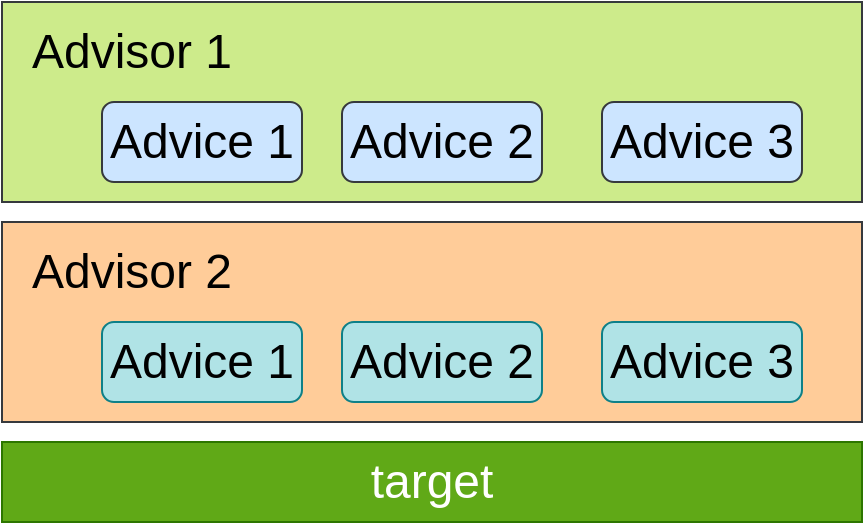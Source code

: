 <mxfile version="20.8.20" type="github">
  <diagram name="第 1 页" id="ARzHX-9ly3W4_VBs6L68">
    <mxGraphModel dx="1418" dy="740" grid="1" gridSize="10" guides="1" tooltips="1" connect="1" arrows="1" fold="1" page="1" pageScale="1" pageWidth="827" pageHeight="1169" math="0" shadow="0">
      <root>
        <mxCell id="0" />
        <mxCell id="1" parent="0" />
        <mxCell id="3sBMbdfUlUZQCqw2dq3I-1" value="&lt;font style=&quot;font-size: 24px;&quot;&gt;target&lt;/font&gt;" style="rounded=0;whiteSpace=wrap;html=1;fillColor=#60a917;fontColor=#ffffff;strokeColor=#2D7600;" vertex="1" parent="1">
          <mxGeometry x="250" y="360" width="430" height="40" as="geometry" />
        </mxCell>
        <mxCell id="3sBMbdfUlUZQCqw2dq3I-2" value="" style="rounded=0;whiteSpace=wrap;html=1;fontSize=24;fillColor=#ffcc99;strokeColor=#36393d;" vertex="1" parent="1">
          <mxGeometry x="250" y="250" width="430" height="100" as="geometry" />
        </mxCell>
        <mxCell id="3sBMbdfUlUZQCqw2dq3I-3" value="Advisor 2" style="text;html=1;strokeColor=none;fillColor=none;align=center;verticalAlign=middle;whiteSpace=wrap;rounded=0;fontSize=24;" vertex="1" parent="1">
          <mxGeometry x="260" y="260" width="110" height="30" as="geometry" />
        </mxCell>
        <mxCell id="3sBMbdfUlUZQCqw2dq3I-4" value="Advice 1" style="rounded=1;whiteSpace=wrap;html=1;fontSize=24;fillColor=#b0e3e6;strokeColor=#0e8088;" vertex="1" parent="1">
          <mxGeometry x="300" y="300" width="100" height="40" as="geometry" />
        </mxCell>
        <mxCell id="3sBMbdfUlUZQCqw2dq3I-5" value="Advice 2" style="rounded=1;whiteSpace=wrap;html=1;fontSize=24;fillColor=#b0e3e6;strokeColor=#0e8088;" vertex="1" parent="1">
          <mxGeometry x="420" y="300" width="100" height="40" as="geometry" />
        </mxCell>
        <mxCell id="3sBMbdfUlUZQCqw2dq3I-6" value="Advice 3" style="rounded=1;whiteSpace=wrap;html=1;fontSize=24;fillColor=#b0e3e6;strokeColor=#0e8088;" vertex="1" parent="1">
          <mxGeometry x="550" y="300" width="100" height="40" as="geometry" />
        </mxCell>
        <mxCell id="3sBMbdfUlUZQCqw2dq3I-7" value="" style="rounded=0;whiteSpace=wrap;html=1;fontSize=24;fillColor=#cdeb8b;strokeColor=#36393d;" vertex="1" parent="1">
          <mxGeometry x="250" y="140" width="430" height="100" as="geometry" />
        </mxCell>
        <mxCell id="3sBMbdfUlUZQCqw2dq3I-8" value="Advisor 1" style="text;html=1;strokeColor=none;fillColor=none;align=center;verticalAlign=middle;whiteSpace=wrap;rounded=0;fontSize=24;" vertex="1" parent="1">
          <mxGeometry x="260" y="150" width="110" height="30" as="geometry" />
        </mxCell>
        <mxCell id="3sBMbdfUlUZQCqw2dq3I-9" value="Advice 1" style="rounded=1;whiteSpace=wrap;html=1;fontSize=24;fillColor=#cce5ff;strokeColor=#36393d;" vertex="1" parent="1">
          <mxGeometry x="300" y="190" width="100" height="40" as="geometry" />
        </mxCell>
        <mxCell id="3sBMbdfUlUZQCqw2dq3I-10" value="Advice 2" style="rounded=1;whiteSpace=wrap;html=1;fontSize=24;fillColor=#cce5ff;strokeColor=#36393d;" vertex="1" parent="1">
          <mxGeometry x="420" y="190" width="100" height="40" as="geometry" />
        </mxCell>
        <mxCell id="3sBMbdfUlUZQCqw2dq3I-11" value="Advice 3" style="rounded=1;whiteSpace=wrap;html=1;fontSize=24;fillColor=#cce5ff;strokeColor=#36393d;" vertex="1" parent="1">
          <mxGeometry x="550" y="190" width="100" height="40" as="geometry" />
        </mxCell>
      </root>
    </mxGraphModel>
  </diagram>
</mxfile>

